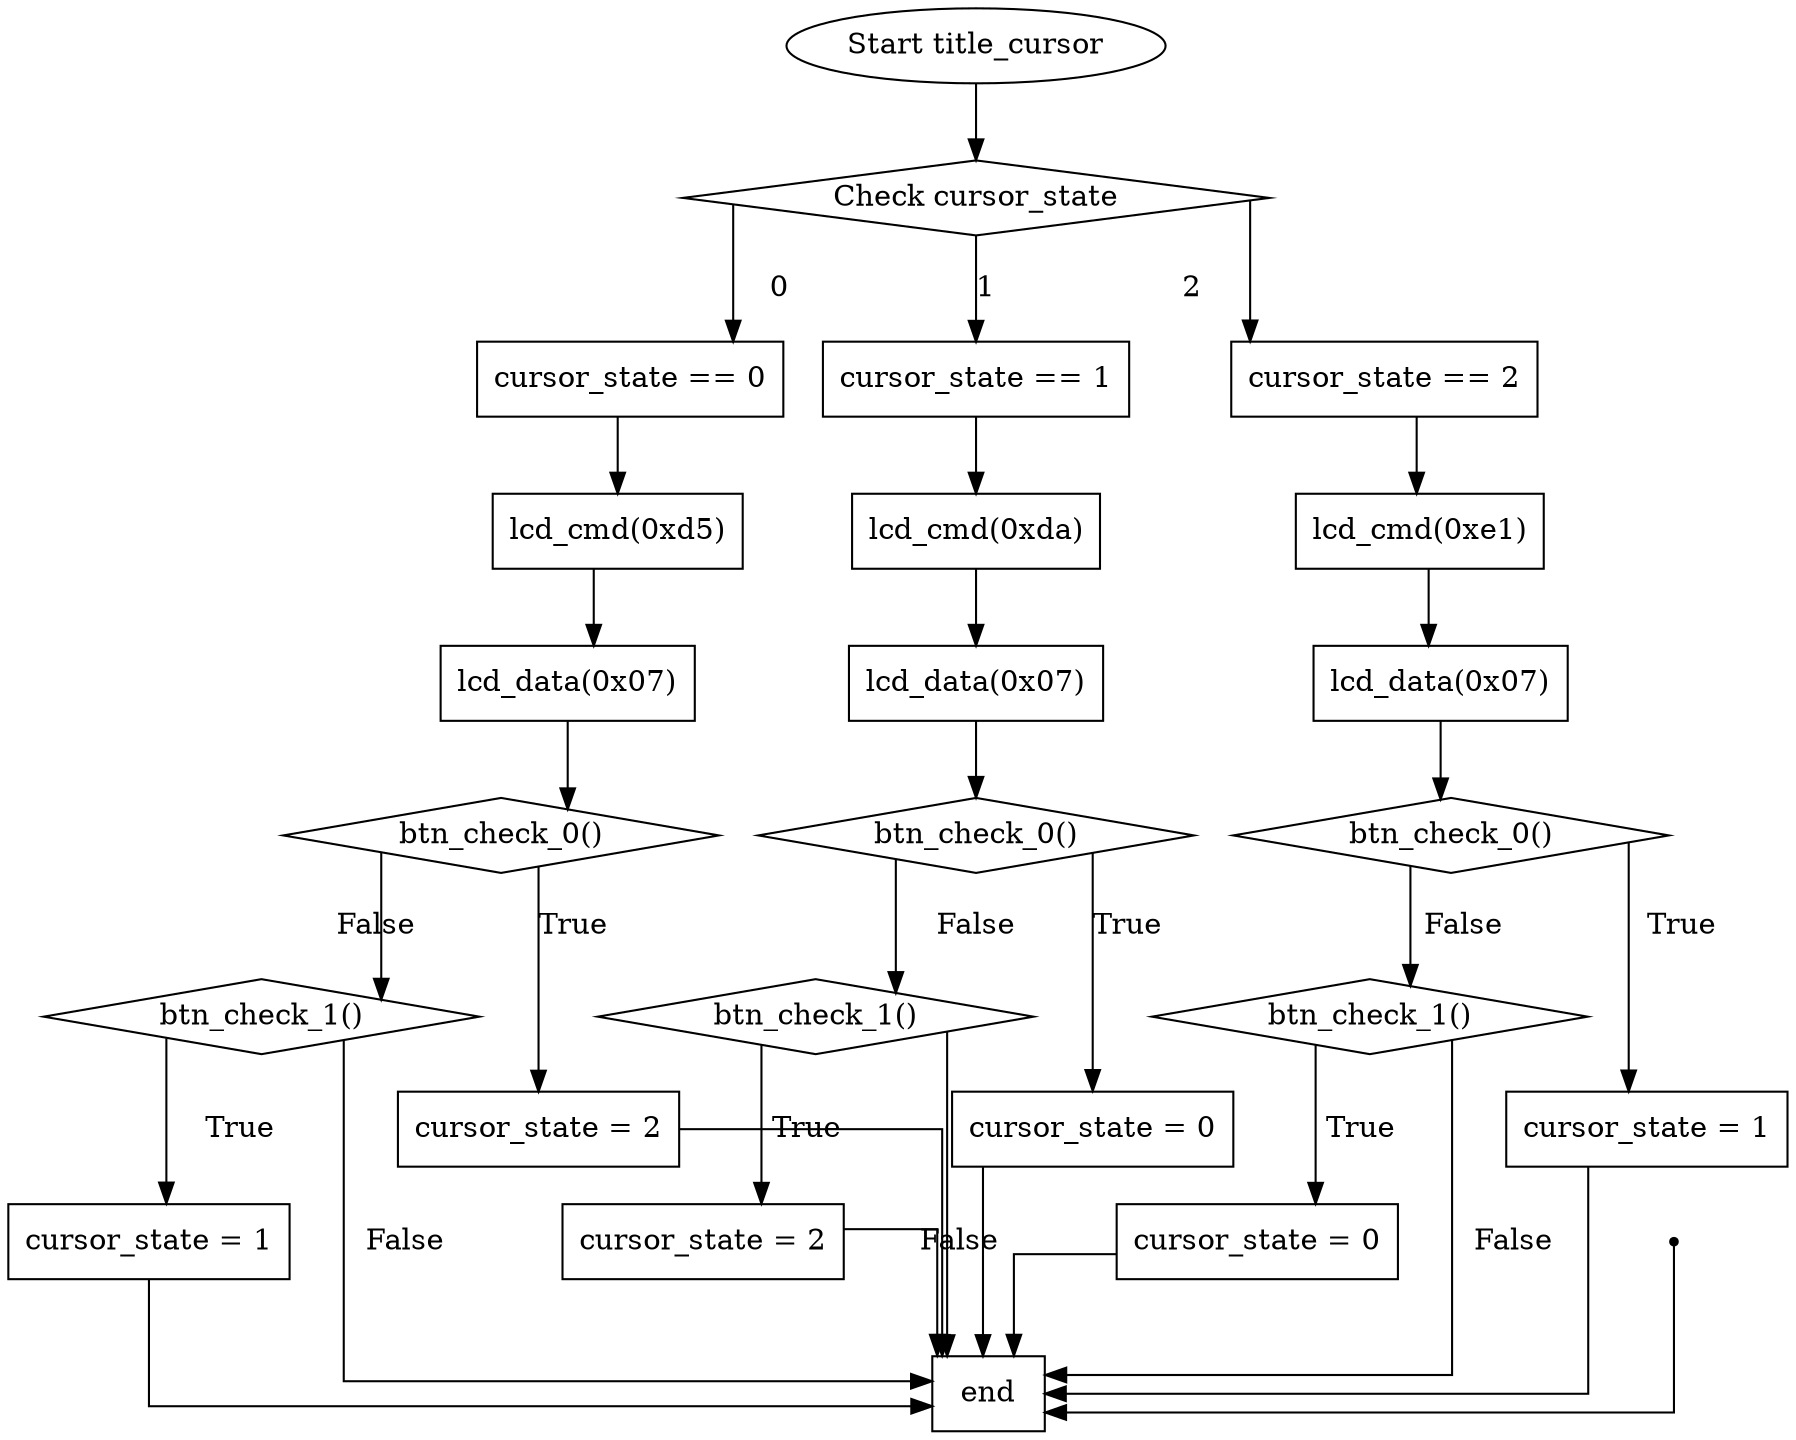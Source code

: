 digraph G {
    node [shape=rectangle]; // Default shape for nodes
    splines=ortho; // Set all edges to orthogonal

    start [label="Start title_cursor", shape=ellipse];
    decision [label="Check cursor_state", shape=diamond];
    state0 [label="cursor_state == 0", shape=rect];
    lcdCmdD5 [label="lcd_cmd(0xd5)", shape=rect];
    lcdData07_0 [label="lcd_data(0x07)", shape=rect];
    btnCheck0_0 [label="btn_check_0()", shape=diamond];
    btnCheck1_0 [label="btn_check_1()", shape=diamond];
    updateState2 [label="cursor_state = 2", shape=rect];
    updateState1_0 [label="cursor_state = 1", shape=rect];
    state1 [label="cursor_state == 1", shape=rect];
    lcdCmdDA [label="lcd_cmd(0xda)", shape=rect];
    lcdData07_1 [label="lcd_data(0x07)", shape=rect];
    btnCheck0_1 [label="btn_check_0()", shape=diamond];
    btnCheck1_1 [label="btn_check_1()", shape=diamond];
    updateState0 [label="cursor_state = 0", shape=rect];
    updateState2_1 [label="cursor_state = 2", shape=rect];
    state2 [label="cursor_state == 2", shape=rect];
    lcdCmdE1 [label="lcd_cmd(0xe1)", shape=rect];
    lcdData07_2 [label="lcd_data(0x07)", shape=rect];
    btnCheck0_2 [label="btn_check_0()", shape=diamond];
    btnCheck1_2 [label="btn_check_1()", shape=diamond];
    updateState1_2 [label="cursor_state = 1", shape=rect];
    updateState0_2 [label="cursor_state = 0", shape=rect];
    pt0 [shape=point];

    start -> decision;
    decision -> state0 [label="0"];
    decision -> state1 [label="1"];
    decision -> state2 [label="2"];
    state0 -> lcdCmdD5;
    lcdCmdD5 -> lcdData07_0;
    lcdData07_0 -> btnCheck0_0;
    btnCheck0_0 -> updateState2 [label="True"];
    btnCheck0_0 -> btnCheck1_0 [label="False"];
    btnCheck1_0 -> updateState1_0 [label="True"];
    btnCheck1_0 -> end[label="False"];
    updateState2 -> end;
    updateState1_0 -> end;
    state1 -> lcdCmdDA;
    lcdCmdDA -> lcdData07_1;
    lcdData07_1 -> btnCheck0_1;
    btnCheck0_1 -> updateState0 [label="True"];
    btnCheck0_1 -> btnCheck1_1 [label="False"];
    btnCheck1_1 -> updateState2_1 [label="True"];
    btnCheck1_1 -> end [label="False"];
    updateState0 -> end;
    updateState2_1 -> end;
    state2 -> lcdCmdE1;
    lcdCmdE1 -> lcdData07_2;
    lcdData07_2 -> btnCheck0_2;
    btnCheck0_2 -> updateState1_2 [label="True"];
    btnCheck0_2 -> btnCheck1_2 [label="False"];
    btnCheck1_2 -> updateState0_2 [label="True"];
    btnCheck1_2 -> end [label="False"];
    pt0 -> end;
    updateState1_2 -> end;
    updateState0_2 -> end;
}
